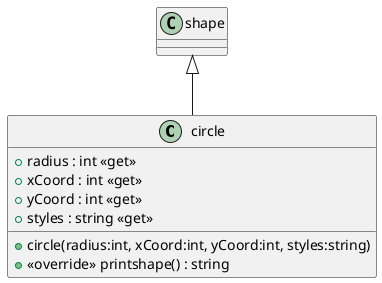 @startuml
class circle {
    + radius : int <<get>>
    + xCoord : int <<get>>
    + yCoord : int <<get>>
    + styles : string <<get>>
    + circle(radius:int, xCoord:int, yCoord:int, styles:string)
    + <<override>> printshape() : string
}
shape <|-- circle
@enduml
